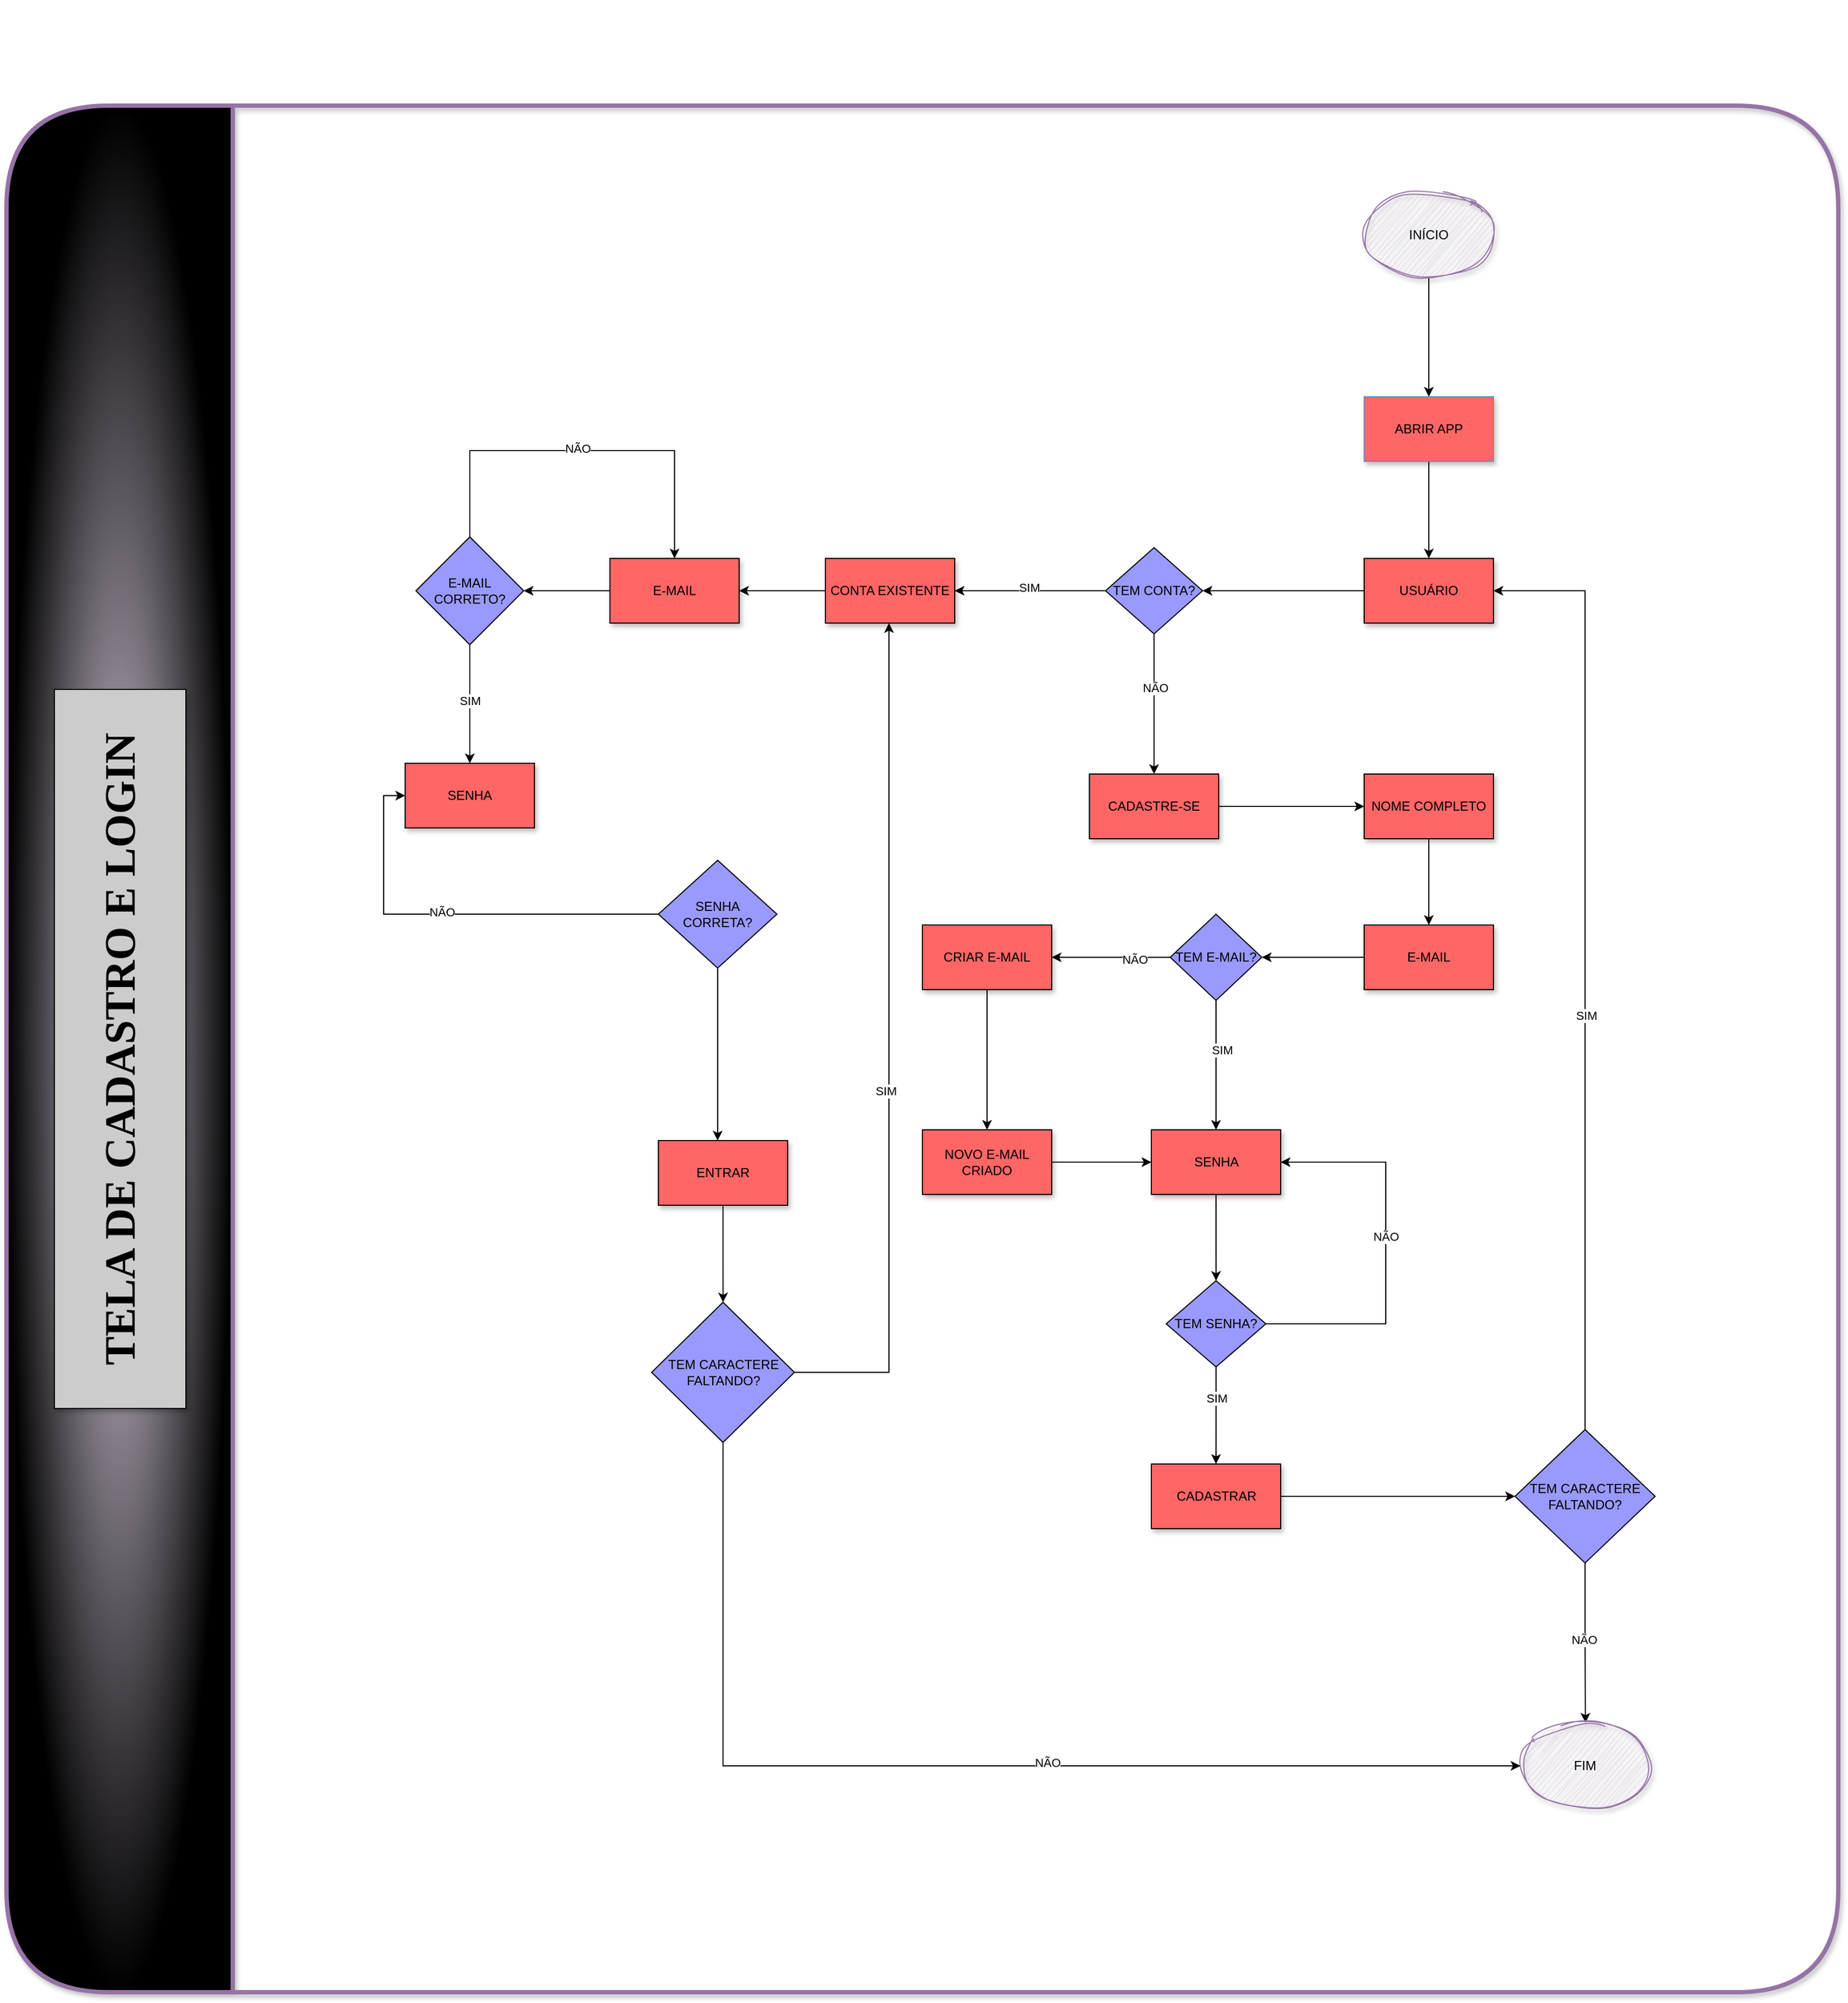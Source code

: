 <mxfile version="24.4.5" type="device">
  <diagram name="Página-1" id="2dj3aInbsEPUunj4bMWg">
    <mxGraphModel dx="5751" dy="2234" grid="1" gridSize="10" guides="1" tooltips="1" connect="1" arrows="1" fold="1" page="1" pageScale="1" pageWidth="827" pageHeight="1169" math="0" shadow="0">
      <root>
        <mxCell id="0" />
        <mxCell id="1" parent="0" />
        <mxCell id="L2LrHDuiY713Vmyu1FEo-11" value="" style="edgeStyle=orthogonalEdgeStyle;rounded=0;orthogonalLoop=1;jettySize=auto;html=1;" edge="1" parent="1">
          <mxGeometry relative="1" as="geometry">
            <mxPoint x="540" y="430" as="sourcePoint" />
            <mxPoint x="540" y="430" as="targetPoint" />
          </mxGeometry>
        </mxCell>
        <mxCell id="L2LrHDuiY713Vmyu1FEo-67" value="" style="edgeStyle=orthogonalEdgeStyle;rounded=0;orthogonalLoop=1;jettySize=auto;html=1;" edge="1" parent="1" source="L2LrHDuiY713Vmyu1FEo-60" target="L2LrHDuiY713Vmyu1FEo-61">
          <mxGeometry relative="1" as="geometry" />
        </mxCell>
        <mxCell id="L2LrHDuiY713Vmyu1FEo-60" value="INÍCIO" style="ellipse;whiteSpace=wrap;html=1;fillColor=#e1d5e7;strokeColor=#9673a6;shadow=1;sketch=1;curveFitting=1;jiggle=2;" vertex="1" parent="1">
          <mxGeometry x="320" y="600" width="120" height="80" as="geometry" />
        </mxCell>
        <mxCell id="L2LrHDuiY713Vmyu1FEo-66" value="" style="edgeStyle=orthogonalEdgeStyle;rounded=0;orthogonalLoop=1;jettySize=auto;html=1;" edge="1" parent="1" source="L2LrHDuiY713Vmyu1FEo-61" target="L2LrHDuiY713Vmyu1FEo-63">
          <mxGeometry relative="1" as="geometry" />
        </mxCell>
        <mxCell id="L2LrHDuiY713Vmyu1FEo-61" value="ABRIR APP" style="rounded=0;whiteSpace=wrap;html=1;fillColor=#FF6666;strokeColor=#6c8ebf;glass=0;shadow=1;gradientColor=none;" vertex="1" parent="1">
          <mxGeometry x="320" y="790" width="120" height="60" as="geometry" />
        </mxCell>
        <mxCell id="L2LrHDuiY713Vmyu1FEo-69" value="" style="edgeStyle=orthogonalEdgeStyle;rounded=0;orthogonalLoop=1;jettySize=auto;html=1;" edge="1" parent="1" source="L2LrHDuiY713Vmyu1FEo-62" target="L2LrHDuiY713Vmyu1FEo-68">
          <mxGeometry relative="1" as="geometry" />
        </mxCell>
        <mxCell id="L2LrHDuiY713Vmyu1FEo-70" value="NÃO" style="edgeLabel;html=1;align=center;verticalAlign=middle;resizable=0;points=[];" vertex="1" connectable="0" parent="L2LrHDuiY713Vmyu1FEo-69">
          <mxGeometry x="-0.232" y="1" relative="1" as="geometry">
            <mxPoint as="offset" />
          </mxGeometry>
        </mxCell>
        <mxCell id="L2LrHDuiY713Vmyu1FEo-72" value="" style="edgeStyle=orthogonalEdgeStyle;rounded=0;orthogonalLoop=1;jettySize=auto;html=1;" edge="1" parent="1" source="L2LrHDuiY713Vmyu1FEo-62" target="L2LrHDuiY713Vmyu1FEo-71">
          <mxGeometry relative="1" as="geometry" />
        </mxCell>
        <mxCell id="L2LrHDuiY713Vmyu1FEo-73" value="SIM" style="edgeLabel;html=1;align=center;verticalAlign=middle;resizable=0;points=[];" vertex="1" connectable="0" parent="L2LrHDuiY713Vmyu1FEo-72">
          <mxGeometry x="0.018" y="-3" relative="1" as="geometry">
            <mxPoint as="offset" />
          </mxGeometry>
        </mxCell>
        <mxCell id="L2LrHDuiY713Vmyu1FEo-62" value="TEM CONTA?" style="rhombus;whiteSpace=wrap;html=1;fillColor=#9999FF;strokeColor=#000000;fillStyle=auto;" vertex="1" parent="1">
          <mxGeometry x="80" y="930" width="90" height="80" as="geometry" />
        </mxCell>
        <mxCell id="L2LrHDuiY713Vmyu1FEo-65" value="" style="edgeStyle=orthogonalEdgeStyle;rounded=0;orthogonalLoop=1;jettySize=auto;html=1;" edge="1" parent="1" source="L2LrHDuiY713Vmyu1FEo-63" target="L2LrHDuiY713Vmyu1FEo-62">
          <mxGeometry relative="1" as="geometry" />
        </mxCell>
        <mxCell id="L2LrHDuiY713Vmyu1FEo-63" value="USUÁRIO" style="rounded=0;whiteSpace=wrap;html=1;fillColor=#FF6666;shadow=1;" vertex="1" parent="1">
          <mxGeometry x="320" y="940" width="120" height="60" as="geometry" />
        </mxCell>
        <mxCell id="L2LrHDuiY713Vmyu1FEo-75" value="" style="edgeStyle=orthogonalEdgeStyle;rounded=0;orthogonalLoop=1;jettySize=auto;html=1;" edge="1" parent="1" source="L2LrHDuiY713Vmyu1FEo-68" target="L2LrHDuiY713Vmyu1FEo-74">
          <mxGeometry relative="1" as="geometry" />
        </mxCell>
        <mxCell id="L2LrHDuiY713Vmyu1FEo-68" value="CADASTRE-SE" style="rounded=0;whiteSpace=wrap;html=1;fillColor=#FF6666;shadow=1;" vertex="1" parent="1">
          <mxGeometry x="65" y="1140" width="120" height="60" as="geometry" />
        </mxCell>
        <mxCell id="L2LrHDuiY713Vmyu1FEo-112" value="" style="edgeStyle=orthogonalEdgeStyle;rounded=0;orthogonalLoop=1;jettySize=auto;html=1;" edge="1" parent="1" source="L2LrHDuiY713Vmyu1FEo-71" target="L2LrHDuiY713Vmyu1FEo-111">
          <mxGeometry relative="1" as="geometry" />
        </mxCell>
        <mxCell id="L2LrHDuiY713Vmyu1FEo-71" value="CONTA EXISTENTE" style="rounded=0;whiteSpace=wrap;html=1;fillColor=#FF6666;shadow=1;" vertex="1" parent="1">
          <mxGeometry x="-180" y="940" width="120" height="60" as="geometry" />
        </mxCell>
        <mxCell id="L2LrHDuiY713Vmyu1FEo-77" value="" style="edgeStyle=orthogonalEdgeStyle;rounded=0;orthogonalLoop=1;jettySize=auto;html=1;" edge="1" parent="1" source="L2LrHDuiY713Vmyu1FEo-74" target="L2LrHDuiY713Vmyu1FEo-76">
          <mxGeometry relative="1" as="geometry" />
        </mxCell>
        <mxCell id="L2LrHDuiY713Vmyu1FEo-74" value="NOME COMPLETO" style="rounded=0;whiteSpace=wrap;html=1;fillColor=#FF6666;shadow=1;glass=0;" vertex="1" parent="1">
          <mxGeometry x="320" y="1140" width="120" height="60" as="geometry" />
        </mxCell>
        <mxCell id="L2LrHDuiY713Vmyu1FEo-79" value="" style="edgeStyle=orthogonalEdgeStyle;rounded=0;orthogonalLoop=1;jettySize=auto;html=1;" edge="1" parent="1" source="L2LrHDuiY713Vmyu1FEo-76" target="L2LrHDuiY713Vmyu1FEo-78">
          <mxGeometry relative="1" as="geometry" />
        </mxCell>
        <mxCell id="L2LrHDuiY713Vmyu1FEo-76" value="E-MAIL" style="rounded=0;whiteSpace=wrap;html=1;shadow=1;fillColor=#FF6666;" vertex="1" parent="1">
          <mxGeometry x="320" y="1280" width="120" height="60" as="geometry" />
        </mxCell>
        <mxCell id="L2LrHDuiY713Vmyu1FEo-81" value="" style="edgeStyle=orthogonalEdgeStyle;rounded=0;orthogonalLoop=1;jettySize=auto;html=1;" edge="1" parent="1" source="L2LrHDuiY713Vmyu1FEo-78" target="L2LrHDuiY713Vmyu1FEo-80">
          <mxGeometry relative="1" as="geometry" />
        </mxCell>
        <mxCell id="L2LrHDuiY713Vmyu1FEo-82" value="NÃO" style="edgeLabel;html=1;align=center;verticalAlign=middle;resizable=0;points=[];" vertex="1" connectable="0" parent="L2LrHDuiY713Vmyu1FEo-81">
          <mxGeometry x="-0.4" y="2" relative="1" as="geometry">
            <mxPoint as="offset" />
          </mxGeometry>
        </mxCell>
        <mxCell id="L2LrHDuiY713Vmyu1FEo-87" value="" style="edgeStyle=orthogonalEdgeStyle;rounded=0;orthogonalLoop=1;jettySize=auto;html=1;" edge="1" parent="1" source="L2LrHDuiY713Vmyu1FEo-78" target="L2LrHDuiY713Vmyu1FEo-86">
          <mxGeometry relative="1" as="geometry" />
        </mxCell>
        <mxCell id="L2LrHDuiY713Vmyu1FEo-88" value="SIM" style="edgeLabel;html=1;align=center;verticalAlign=middle;resizable=0;points=[];" vertex="1" connectable="0" parent="L2LrHDuiY713Vmyu1FEo-87">
          <mxGeometry x="-0.244" y="5" relative="1" as="geometry">
            <mxPoint as="offset" />
          </mxGeometry>
        </mxCell>
        <mxCell id="L2LrHDuiY713Vmyu1FEo-78" value="TEM E-MAIL?" style="rhombus;whiteSpace=wrap;html=1;fillColor=#9999FF;strokeColor=#000000;" vertex="1" parent="1">
          <mxGeometry x="140" y="1270" width="85" height="80" as="geometry" />
        </mxCell>
        <mxCell id="L2LrHDuiY713Vmyu1FEo-92" style="edgeStyle=orthogonalEdgeStyle;rounded=0;orthogonalLoop=1;jettySize=auto;html=1;exitX=0.5;exitY=1;exitDx=0;exitDy=0;entryX=0.5;entryY=0;entryDx=0;entryDy=0;" edge="1" parent="1" source="L2LrHDuiY713Vmyu1FEo-80" target="L2LrHDuiY713Vmyu1FEo-90">
          <mxGeometry relative="1" as="geometry" />
        </mxCell>
        <mxCell id="L2LrHDuiY713Vmyu1FEo-80" value="CRIAR E-MAIL" style="rounded=0;whiteSpace=wrap;html=1;fillColor=#FF6666;shadow=1;" vertex="1" parent="1">
          <mxGeometry x="-90" y="1280" width="120" height="60" as="geometry" />
        </mxCell>
        <mxCell id="L2LrHDuiY713Vmyu1FEo-94" value="" style="edgeStyle=orthogonalEdgeStyle;rounded=0;orthogonalLoop=1;jettySize=auto;html=1;" edge="1" parent="1" source="L2LrHDuiY713Vmyu1FEo-86" target="L2LrHDuiY713Vmyu1FEo-93">
          <mxGeometry relative="1" as="geometry" />
        </mxCell>
        <mxCell id="L2LrHDuiY713Vmyu1FEo-86" value="SENHA" style="whiteSpace=wrap;html=1;shadow=1;fillColor=#FF6666;strokeColor=#000000;" vertex="1" parent="1">
          <mxGeometry x="122.5" y="1470" width="120" height="60" as="geometry" />
        </mxCell>
        <mxCell id="L2LrHDuiY713Vmyu1FEo-91" value="" style="edgeStyle=orthogonalEdgeStyle;rounded=0;orthogonalLoop=1;jettySize=auto;html=1;" edge="1" parent="1" source="L2LrHDuiY713Vmyu1FEo-90" target="L2LrHDuiY713Vmyu1FEo-86">
          <mxGeometry relative="1" as="geometry" />
        </mxCell>
        <mxCell id="L2LrHDuiY713Vmyu1FEo-90" value="NOVO E-MAIL CRIADO" style="rounded=0;whiteSpace=wrap;html=1;fillColor=#FF6666;shadow=1;" vertex="1" parent="1">
          <mxGeometry x="-90" y="1470" width="120" height="60" as="geometry" />
        </mxCell>
        <mxCell id="L2LrHDuiY713Vmyu1FEo-96" value="" style="edgeStyle=orthogonalEdgeStyle;rounded=0;orthogonalLoop=1;jettySize=auto;html=1;" edge="1" parent="1" source="L2LrHDuiY713Vmyu1FEo-93" target="L2LrHDuiY713Vmyu1FEo-95">
          <mxGeometry relative="1" as="geometry" />
        </mxCell>
        <mxCell id="L2LrHDuiY713Vmyu1FEo-97" value="SIM" style="edgeLabel;html=1;align=center;verticalAlign=middle;resizable=0;points=[];" vertex="1" connectable="0" parent="L2LrHDuiY713Vmyu1FEo-96">
          <mxGeometry x="-0.355" relative="1" as="geometry">
            <mxPoint as="offset" />
          </mxGeometry>
        </mxCell>
        <mxCell id="L2LrHDuiY713Vmyu1FEo-100" style="edgeStyle=orthogonalEdgeStyle;rounded=0;orthogonalLoop=1;jettySize=auto;html=1;exitX=1;exitY=0.5;exitDx=0;exitDy=0;entryX=1;entryY=0.5;entryDx=0;entryDy=0;" edge="1" parent="1" source="L2LrHDuiY713Vmyu1FEo-93" target="L2LrHDuiY713Vmyu1FEo-86">
          <mxGeometry relative="1" as="geometry">
            <Array as="points">
              <mxPoint x="340" y="1650" />
              <mxPoint x="340" y="1500" />
            </Array>
          </mxGeometry>
        </mxCell>
        <mxCell id="L2LrHDuiY713Vmyu1FEo-101" value="NÃO" style="edgeLabel;html=1;align=center;verticalAlign=middle;resizable=0;points=[];" vertex="1" connectable="0" parent="L2LrHDuiY713Vmyu1FEo-100">
          <mxGeometry x="0.072" relative="1" as="geometry">
            <mxPoint as="offset" />
          </mxGeometry>
        </mxCell>
        <mxCell id="L2LrHDuiY713Vmyu1FEo-93" value="TEM SENHA?" style="rhombus;whiteSpace=wrap;html=1;fillColor=#9999FF;strokeColor=#000000;" vertex="1" parent="1">
          <mxGeometry x="136.25" y="1610" width="92.5" height="80" as="geometry" />
        </mxCell>
        <mxCell id="L2LrHDuiY713Vmyu1FEo-104" style="edgeStyle=orthogonalEdgeStyle;rounded=0;orthogonalLoop=1;jettySize=auto;html=1;exitX=1;exitY=0.5;exitDx=0;exitDy=0;entryX=0;entryY=0.5;entryDx=0;entryDy=0;" edge="1" parent="1" source="L2LrHDuiY713Vmyu1FEo-95" target="L2LrHDuiY713Vmyu1FEo-103">
          <mxGeometry relative="1" as="geometry" />
        </mxCell>
        <mxCell id="L2LrHDuiY713Vmyu1FEo-95" value="CADASTRAR" style="whiteSpace=wrap;html=1;fillColor=#FF6666;shadow=1;" vertex="1" parent="1">
          <mxGeometry x="122.5" y="1780" width="120" height="60" as="geometry" />
        </mxCell>
        <mxCell id="L2LrHDuiY713Vmyu1FEo-105" style="edgeStyle=orthogonalEdgeStyle;rounded=0;orthogonalLoop=1;jettySize=auto;html=1;exitX=0.5;exitY=1;exitDx=0;exitDy=0;" edge="1" parent="1" source="L2LrHDuiY713Vmyu1FEo-103">
          <mxGeometry relative="1" as="geometry">
            <mxPoint x="525.364" y="2020" as="targetPoint" />
          </mxGeometry>
        </mxCell>
        <mxCell id="L2LrHDuiY713Vmyu1FEo-106" value="NÃO" style="edgeLabel;html=1;align=center;verticalAlign=middle;resizable=0;points=[];" vertex="1" connectable="0" parent="L2LrHDuiY713Vmyu1FEo-105">
          <mxGeometry x="-0.05" y="-1" relative="1" as="geometry">
            <mxPoint as="offset" />
          </mxGeometry>
        </mxCell>
        <mxCell id="L2LrHDuiY713Vmyu1FEo-108" style="edgeStyle=orthogonalEdgeStyle;rounded=0;orthogonalLoop=1;jettySize=auto;html=1;exitX=0.5;exitY=0;exitDx=0;exitDy=0;entryX=1;entryY=0.5;entryDx=0;entryDy=0;" edge="1" parent="1" source="L2LrHDuiY713Vmyu1FEo-103" target="L2LrHDuiY713Vmyu1FEo-63">
          <mxGeometry relative="1" as="geometry">
            <mxPoint x="525.364" y="1460" as="targetPoint" />
          </mxGeometry>
        </mxCell>
        <mxCell id="L2LrHDuiY713Vmyu1FEo-109" value="SIM" style="edgeLabel;html=1;align=center;verticalAlign=middle;resizable=0;points=[];" vertex="1" connectable="0" parent="L2LrHDuiY713Vmyu1FEo-108">
          <mxGeometry x="-0.109" y="-1" relative="1" as="geometry">
            <mxPoint as="offset" />
          </mxGeometry>
        </mxCell>
        <mxCell id="L2LrHDuiY713Vmyu1FEo-103" value="TEM CARACTERE FALTANDO?" style="rhombus;whiteSpace=wrap;html=1;fillColor=#9999FF;strokeColor=#000000;" vertex="1" parent="1">
          <mxGeometry x="460" y="1748.12" width="130" height="123.75" as="geometry" />
        </mxCell>
        <mxCell id="L2LrHDuiY713Vmyu1FEo-107" value="FIM" style="ellipse;whiteSpace=wrap;html=1;fillColor=#e1d5e7;strokeColor=#9673a6;shadow=1;sketch=1;curveFitting=1;jiggle=2;" vertex="1" parent="1">
          <mxGeometry x="465" y="2020" width="120" height="80" as="geometry" />
        </mxCell>
        <mxCell id="L2LrHDuiY713Vmyu1FEo-128" style="edgeStyle=orthogonalEdgeStyle;rounded=0;orthogonalLoop=1;jettySize=auto;html=1;exitX=0;exitY=0.5;exitDx=0;exitDy=0;entryX=1;entryY=0.5;entryDx=0;entryDy=0;" edge="1" parent="1" source="L2LrHDuiY713Vmyu1FEo-111" target="L2LrHDuiY713Vmyu1FEo-126">
          <mxGeometry relative="1" as="geometry" />
        </mxCell>
        <mxCell id="L2LrHDuiY713Vmyu1FEo-111" value="E-MAIL" style="rounded=0;whiteSpace=wrap;html=1;fillColor=#FF6666;shadow=1;" vertex="1" parent="1">
          <mxGeometry x="-380" y="940" width="120" height="60" as="geometry" />
        </mxCell>
        <mxCell id="L2LrHDuiY713Vmyu1FEo-113" value="SENHA" style="rounded=0;whiteSpace=wrap;html=1;fillColor=#FF6666;shadow=1;" vertex="1" parent="1">
          <mxGeometry x="-570" y="1130" width="120" height="60" as="geometry" />
        </mxCell>
        <mxCell id="L2LrHDuiY713Vmyu1FEo-116" style="edgeStyle=orthogonalEdgeStyle;rounded=0;orthogonalLoop=1;jettySize=auto;html=1;exitX=0;exitY=0.5;exitDx=0;exitDy=0;entryX=0;entryY=0.5;entryDx=0;entryDy=0;" edge="1" parent="1" source="L2LrHDuiY713Vmyu1FEo-115" target="L2LrHDuiY713Vmyu1FEo-113">
          <mxGeometry relative="1" as="geometry" />
        </mxCell>
        <mxCell id="L2LrHDuiY713Vmyu1FEo-117" value="NÃO" style="edgeLabel;html=1;align=center;verticalAlign=middle;resizable=0;points=[];" vertex="1" connectable="0" parent="L2LrHDuiY713Vmyu1FEo-116">
          <mxGeometry x="0.047" y="-2" relative="1" as="geometry">
            <mxPoint as="offset" />
          </mxGeometry>
        </mxCell>
        <mxCell id="L2LrHDuiY713Vmyu1FEo-118" style="edgeStyle=orthogonalEdgeStyle;rounded=0;orthogonalLoop=1;jettySize=auto;html=1;exitX=0.5;exitY=1;exitDx=0;exitDy=0;" edge="1" parent="1" source="L2LrHDuiY713Vmyu1FEo-115">
          <mxGeometry relative="1" as="geometry">
            <mxPoint x="-280" y="1480" as="targetPoint" />
          </mxGeometry>
        </mxCell>
        <mxCell id="L2LrHDuiY713Vmyu1FEo-115" value="SENHA CORRETA?" style="rhombus;whiteSpace=wrap;html=1;fillColor=#9999FF;strokeColor=#000000;" vertex="1" parent="1">
          <mxGeometry x="-335" y="1220" width="110" height="100" as="geometry" />
        </mxCell>
        <mxCell id="L2LrHDuiY713Vmyu1FEo-121" value="" style="edgeStyle=orthogonalEdgeStyle;rounded=0;orthogonalLoop=1;jettySize=auto;html=1;" edge="1" parent="1" source="L2LrHDuiY713Vmyu1FEo-119" target="L2LrHDuiY713Vmyu1FEo-120">
          <mxGeometry relative="1" as="geometry" />
        </mxCell>
        <mxCell id="L2LrHDuiY713Vmyu1FEo-119" value="ENTRAR" style="rounded=0;whiteSpace=wrap;html=1;fillColor=#FF6666;shadow=1;" vertex="1" parent="1">
          <mxGeometry x="-335" y="1480" width="120" height="60" as="geometry" />
        </mxCell>
        <mxCell id="L2LrHDuiY713Vmyu1FEo-124" style="edgeStyle=orthogonalEdgeStyle;rounded=0;orthogonalLoop=1;jettySize=auto;html=1;exitX=0.5;exitY=1;exitDx=0;exitDy=0;entryX=0;entryY=0.5;entryDx=0;entryDy=0;" edge="1" parent="1" source="L2LrHDuiY713Vmyu1FEo-120" target="L2LrHDuiY713Vmyu1FEo-107">
          <mxGeometry relative="1" as="geometry" />
        </mxCell>
        <mxCell id="L2LrHDuiY713Vmyu1FEo-125" value="NÃO" style="edgeLabel;html=1;align=center;verticalAlign=middle;resizable=0;points=[];" vertex="1" connectable="0" parent="L2LrHDuiY713Vmyu1FEo-124">
          <mxGeometry x="0.157" y="3" relative="1" as="geometry">
            <mxPoint x="-1" as="offset" />
          </mxGeometry>
        </mxCell>
        <mxCell id="L2LrHDuiY713Vmyu1FEo-120" value="TEM CARACTERE FALTANDO?" style="rhombus;whiteSpace=wrap;html=1;fillColor=#9999FF;strokeColor=#000000;" vertex="1" parent="1">
          <mxGeometry x="-341.25" y="1630" width="132.5" height="130" as="geometry" />
        </mxCell>
        <mxCell id="L2LrHDuiY713Vmyu1FEo-122" style="edgeStyle=orthogonalEdgeStyle;rounded=0;orthogonalLoop=1;jettySize=auto;html=1;exitX=1;exitY=0.5;exitDx=0;exitDy=0;" edge="1" parent="1" source="L2LrHDuiY713Vmyu1FEo-120">
          <mxGeometry relative="1" as="geometry">
            <mxPoint x="-190" y="1715" as="sourcePoint" />
            <mxPoint x="-121" y="1000" as="targetPoint" />
            <Array as="points">
              <mxPoint x="-121" y="1695" />
              <mxPoint x="-121" y="1000" />
            </Array>
          </mxGeometry>
        </mxCell>
        <mxCell id="L2LrHDuiY713Vmyu1FEo-123" value="SIM" style="edgeLabel;html=1;align=center;verticalAlign=middle;resizable=0;points=[];" vertex="1" connectable="0" parent="L2LrHDuiY713Vmyu1FEo-122">
          <mxGeometry x="-0.108" y="3" relative="1" as="geometry">
            <mxPoint as="offset" />
          </mxGeometry>
        </mxCell>
        <mxCell id="L2LrHDuiY713Vmyu1FEo-129" style="edgeStyle=orthogonalEdgeStyle;rounded=0;orthogonalLoop=1;jettySize=auto;html=1;exitX=0.5;exitY=1;exitDx=0;exitDy=0;entryX=0.5;entryY=0;entryDx=0;entryDy=0;" edge="1" parent="1" source="L2LrHDuiY713Vmyu1FEo-126" target="L2LrHDuiY713Vmyu1FEo-113">
          <mxGeometry relative="1" as="geometry" />
        </mxCell>
        <mxCell id="L2LrHDuiY713Vmyu1FEo-130" value="SIM" style="edgeLabel;html=1;align=center;verticalAlign=middle;resizable=0;points=[];" vertex="1" connectable="0" parent="L2LrHDuiY713Vmyu1FEo-129">
          <mxGeometry x="-0.052" relative="1" as="geometry">
            <mxPoint as="offset" />
          </mxGeometry>
        </mxCell>
        <mxCell id="L2LrHDuiY713Vmyu1FEo-132" style="edgeStyle=orthogonalEdgeStyle;rounded=0;orthogonalLoop=1;jettySize=auto;html=1;exitX=0.5;exitY=0;exitDx=0;exitDy=0;entryX=0.5;entryY=0;entryDx=0;entryDy=0;" edge="1" parent="1" source="L2LrHDuiY713Vmyu1FEo-126" target="L2LrHDuiY713Vmyu1FEo-111">
          <mxGeometry relative="1" as="geometry">
            <Array as="points">
              <mxPoint x="-510" y="840" />
              <mxPoint x="-320" y="840" />
            </Array>
          </mxGeometry>
        </mxCell>
        <mxCell id="L2LrHDuiY713Vmyu1FEo-133" value="NÃO" style="edgeLabel;html=1;align=center;verticalAlign=middle;resizable=0;points=[];" vertex="1" connectable="0" parent="L2LrHDuiY713Vmyu1FEo-132">
          <mxGeometry x="-0.03" y="2" relative="1" as="geometry">
            <mxPoint as="offset" />
          </mxGeometry>
        </mxCell>
        <mxCell id="L2LrHDuiY713Vmyu1FEo-126" value="E-MAIL CORRETO?" style="rhombus;whiteSpace=wrap;html=1;fillColor=#9999FF;strokeColor=#000000;" vertex="1" parent="1">
          <mxGeometry x="-560" y="920" width="100" height="100" as="geometry" />
        </mxCell>
        <mxCell id="L2LrHDuiY713Vmyu1FEo-135" value="&lt;blockquote style=&quot;line-height: 100%; font-size: 40px;&quot;&gt;&lt;font face=&quot;Times New Roman&quot;&gt;TELA DE CADASTRO E LOGIN&lt;/font&gt;&lt;/blockquote&gt;" style="swimlane;horizontal=0;whiteSpace=wrap;html=1;startSize=210;strokeWidth=4;textShadow=1;labelBackgroundColor=#CCCCCC;labelBorderColor=default;fillColor=#e1d5e7;strokeColor=#9673a6;shadow=1;rounded=1;glass=0;swimlaneFillColor=none;gradientColor=default;gradientDirection=radial;" vertex="1" parent="1">
          <mxGeometry x="-940" y="520" width="1700" height="1750" as="geometry" />
        </mxCell>
      </root>
    </mxGraphModel>
  </diagram>
</mxfile>
